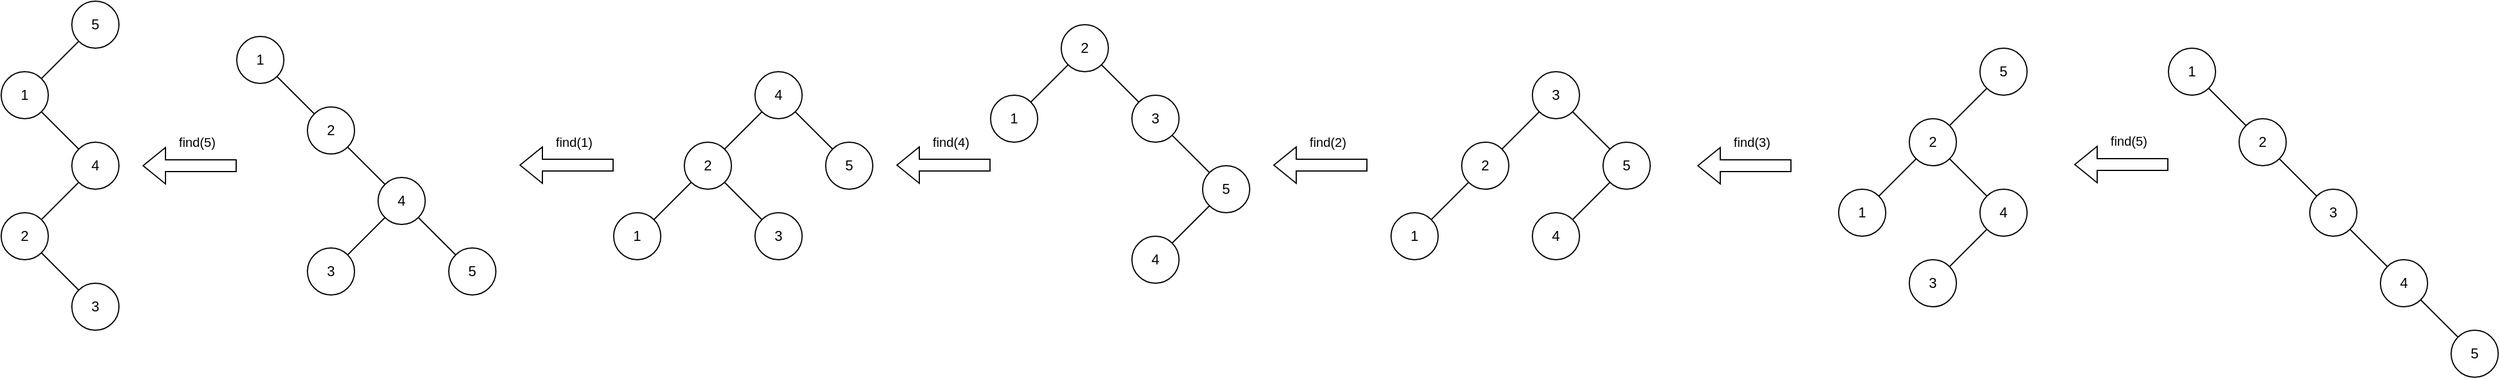 <mxfile version="24.7.16" pages="3">
  <diagram name="splay" id="AzKabiGP_uwFOZmhvSxF">
    <mxGraphModel dx="878" dy="569" grid="1" gridSize="10" guides="1" tooltips="1" connect="1" arrows="1" fold="1" page="1" pageScale="1" pageWidth="1169" pageHeight="827" math="0" shadow="0">
      <root>
        <mxCell id="0" />
        <mxCell id="1" parent="0" />
        <mxCell id="dYEnFPDlbh2OQ7491f6I-1" value="5" style="ellipse;whiteSpace=wrap;html=1;aspect=fixed;" vertex="1" parent="1">
          <mxGeometry x="100" y="40" width="40" height="40" as="geometry" />
        </mxCell>
        <mxCell id="dYEnFPDlbh2OQ7491f6I-2" value="1" style="ellipse;whiteSpace=wrap;html=1;aspect=fixed;" vertex="1" parent="1">
          <mxGeometry x="40" y="100" width="40" height="40" as="geometry" />
        </mxCell>
        <mxCell id="dYEnFPDlbh2OQ7491f6I-3" value="4" style="ellipse;whiteSpace=wrap;html=1;aspect=fixed;" vertex="1" parent="1">
          <mxGeometry x="100" y="160" width="40" height="40" as="geometry" />
        </mxCell>
        <mxCell id="dYEnFPDlbh2OQ7491f6I-4" value="2" style="ellipse;whiteSpace=wrap;html=1;aspect=fixed;" vertex="1" parent="1">
          <mxGeometry x="40" y="220" width="40" height="40" as="geometry" />
        </mxCell>
        <mxCell id="dYEnFPDlbh2OQ7491f6I-5" value="3" style="ellipse;whiteSpace=wrap;html=1;aspect=fixed;" vertex="1" parent="1">
          <mxGeometry x="100" y="280" width="40" height="40" as="geometry" />
        </mxCell>
        <mxCell id="dYEnFPDlbh2OQ7491f6I-7" value="" style="endArrow=none;html=1;rounded=0;" edge="1" parent="1" source="dYEnFPDlbh2OQ7491f6I-2" target="dYEnFPDlbh2OQ7491f6I-1">
          <mxGeometry width="50" height="50" relative="1" as="geometry">
            <mxPoint x="140" y="120" as="sourcePoint" />
            <mxPoint x="190" y="70" as="targetPoint" />
          </mxGeometry>
        </mxCell>
        <mxCell id="dYEnFPDlbh2OQ7491f6I-8" value="" style="endArrow=none;html=1;rounded=0;" edge="1" parent="1" source="dYEnFPDlbh2OQ7491f6I-4" target="dYEnFPDlbh2OQ7491f6I-5">
          <mxGeometry width="50" height="50" relative="1" as="geometry">
            <mxPoint x="160" y="300" as="sourcePoint" />
            <mxPoint x="210" y="250" as="targetPoint" />
          </mxGeometry>
        </mxCell>
        <mxCell id="dYEnFPDlbh2OQ7491f6I-9" value="" style="endArrow=none;html=1;rounded=0;" edge="1" parent="1" source="dYEnFPDlbh2OQ7491f6I-4" target="dYEnFPDlbh2OQ7491f6I-3">
          <mxGeometry width="50" height="50" relative="1" as="geometry">
            <mxPoint x="140" y="260" as="sourcePoint" />
            <mxPoint x="190" y="210" as="targetPoint" />
          </mxGeometry>
        </mxCell>
        <mxCell id="dYEnFPDlbh2OQ7491f6I-10" value="" style="endArrow=none;html=1;rounded=0;" edge="1" parent="1" source="dYEnFPDlbh2OQ7491f6I-2" target="dYEnFPDlbh2OQ7491f6I-3">
          <mxGeometry width="50" height="50" relative="1" as="geometry">
            <mxPoint x="180" y="140" as="sourcePoint" />
            <mxPoint x="230" y="90" as="targetPoint" />
          </mxGeometry>
        </mxCell>
        <mxCell id="dYEnFPDlbh2OQ7491f6I-11" value="" style="shape=flexArrow;endArrow=classic;html=1;rounded=0;" edge="1" parent="1">
          <mxGeometry width="50" height="50" relative="1" as="geometry">
            <mxPoint x="240" y="180" as="sourcePoint" />
            <mxPoint x="160" y="180" as="targetPoint" />
          </mxGeometry>
        </mxCell>
        <mxCell id="dYEnFPDlbh2OQ7491f6I-12" value="find(5)" style="edgeLabel;html=1;align=center;verticalAlign=middle;resizable=0;points=[];" vertex="1" connectable="0" parent="dYEnFPDlbh2OQ7491f6I-11">
          <mxGeometry x="-0.15" y="-1" relative="1" as="geometry">
            <mxPoint y="-19" as="offset" />
          </mxGeometry>
        </mxCell>
        <mxCell id="dYEnFPDlbh2OQ7491f6I-13" value="1" style="ellipse;whiteSpace=wrap;html=1;aspect=fixed;" vertex="1" parent="1">
          <mxGeometry x="240" y="70" width="40" height="40" as="geometry" />
        </mxCell>
        <mxCell id="dYEnFPDlbh2OQ7491f6I-14" value="2" style="ellipse;whiteSpace=wrap;html=1;aspect=fixed;" vertex="1" parent="1">
          <mxGeometry x="300" y="130" width="40" height="40" as="geometry" />
        </mxCell>
        <mxCell id="dYEnFPDlbh2OQ7491f6I-15" value="4" style="ellipse;whiteSpace=wrap;html=1;aspect=fixed;" vertex="1" parent="1">
          <mxGeometry x="360" y="190" width="40" height="40" as="geometry" />
        </mxCell>
        <mxCell id="dYEnFPDlbh2OQ7491f6I-17" value="5" style="ellipse;whiteSpace=wrap;html=1;aspect=fixed;" vertex="1" parent="1">
          <mxGeometry x="420" y="250" width="40" height="40" as="geometry" />
        </mxCell>
        <mxCell id="dYEnFPDlbh2OQ7491f6I-18" value="3" style="ellipse;whiteSpace=wrap;html=1;aspect=fixed;" vertex="1" parent="1">
          <mxGeometry x="300" y="250" width="40" height="40" as="geometry" />
        </mxCell>
        <mxCell id="dYEnFPDlbh2OQ7491f6I-19" value="" style="endArrow=none;html=1;rounded=0;" edge="1" parent="1" source="dYEnFPDlbh2OQ7491f6I-13" target="dYEnFPDlbh2OQ7491f6I-14">
          <mxGeometry width="50" height="50" relative="1" as="geometry">
            <mxPoint x="330" y="130" as="sourcePoint" />
            <mxPoint x="380" y="80" as="targetPoint" />
          </mxGeometry>
        </mxCell>
        <mxCell id="dYEnFPDlbh2OQ7491f6I-21" value="" style="endArrow=none;html=1;rounded=0;" edge="1" parent="1" source="dYEnFPDlbh2OQ7491f6I-15" target="dYEnFPDlbh2OQ7491f6I-14">
          <mxGeometry width="50" height="50" relative="1" as="geometry">
            <mxPoint x="284" y="114" as="sourcePoint" />
            <mxPoint x="380" y="140" as="targetPoint" />
          </mxGeometry>
        </mxCell>
        <mxCell id="dYEnFPDlbh2OQ7491f6I-22" value="" style="endArrow=none;html=1;rounded=0;entryX=0;entryY=0;entryDx=0;entryDy=0;" edge="1" parent="1" source="dYEnFPDlbh2OQ7491f6I-15" target="dYEnFPDlbh2OQ7491f6I-17">
          <mxGeometry width="50" height="50" relative="1" as="geometry">
            <mxPoint x="420" y="190" as="sourcePoint" />
            <mxPoint x="344" y="174" as="targetPoint" />
          </mxGeometry>
        </mxCell>
        <mxCell id="dYEnFPDlbh2OQ7491f6I-23" value="" style="endArrow=none;html=1;rounded=0;" edge="1" parent="1" source="dYEnFPDlbh2OQ7491f6I-18" target="dYEnFPDlbh2OQ7491f6I-15">
          <mxGeometry width="50" height="50" relative="1" as="geometry">
            <mxPoint x="270" y="380" as="sourcePoint" />
            <mxPoint x="320" y="330" as="targetPoint" />
          </mxGeometry>
        </mxCell>
        <mxCell id="dYEnFPDlbh2OQ7491f6I-25" value="" style="shape=flexArrow;endArrow=classic;html=1;rounded=0;" edge="1" parent="1">
          <mxGeometry width="50" height="50" relative="1" as="geometry">
            <mxPoint x="560" y="179.5" as="sourcePoint" />
            <mxPoint x="480" y="179.5" as="targetPoint" />
          </mxGeometry>
        </mxCell>
        <mxCell id="dYEnFPDlbh2OQ7491f6I-26" value="find(1)" style="edgeLabel;html=1;align=center;verticalAlign=middle;resizable=0;points=[];" vertex="1" connectable="0" parent="dYEnFPDlbh2OQ7491f6I-25">
          <mxGeometry x="-0.15" y="-1" relative="1" as="geometry">
            <mxPoint y="-19" as="offset" />
          </mxGeometry>
        </mxCell>
        <mxCell id="dYEnFPDlbh2OQ7491f6I-27" value="1" style="ellipse;whiteSpace=wrap;html=1;aspect=fixed;" vertex="1" parent="1">
          <mxGeometry x="560" y="220" width="40" height="40" as="geometry" />
        </mxCell>
        <mxCell id="dYEnFPDlbh2OQ7491f6I-28" value="2" style="ellipse;whiteSpace=wrap;html=1;aspect=fixed;" vertex="1" parent="1">
          <mxGeometry x="620" y="160" width="40" height="40" as="geometry" />
        </mxCell>
        <mxCell id="dYEnFPDlbh2OQ7491f6I-29" value="4" style="ellipse;whiteSpace=wrap;html=1;aspect=fixed;" vertex="1" parent="1">
          <mxGeometry x="680" y="100" width="40" height="40" as="geometry" />
        </mxCell>
        <mxCell id="dYEnFPDlbh2OQ7491f6I-30" value="5" style="ellipse;whiteSpace=wrap;html=1;aspect=fixed;" vertex="1" parent="1">
          <mxGeometry x="740" y="160" width="40" height="40" as="geometry" />
        </mxCell>
        <mxCell id="dYEnFPDlbh2OQ7491f6I-31" value="3" style="ellipse;whiteSpace=wrap;html=1;aspect=fixed;" vertex="1" parent="1">
          <mxGeometry x="680" y="220" width="40" height="40" as="geometry" />
        </mxCell>
        <mxCell id="dYEnFPDlbh2OQ7491f6I-32" value="" style="endArrow=none;html=1;rounded=0;" edge="1" parent="1" source="dYEnFPDlbh2OQ7491f6I-27" target="dYEnFPDlbh2OQ7491f6I-28">
          <mxGeometry width="50" height="50" relative="1" as="geometry">
            <mxPoint x="640" y="150" as="sourcePoint" />
            <mxPoint x="690" y="100" as="targetPoint" />
          </mxGeometry>
        </mxCell>
        <mxCell id="dYEnFPDlbh2OQ7491f6I-33" value="" style="endArrow=none;html=1;rounded=0;" edge="1" parent="1" source="dYEnFPDlbh2OQ7491f6I-29" target="dYEnFPDlbh2OQ7491f6I-28">
          <mxGeometry width="50" height="50" relative="1" as="geometry">
            <mxPoint x="594" y="134" as="sourcePoint" />
            <mxPoint x="690" y="160" as="targetPoint" />
          </mxGeometry>
        </mxCell>
        <mxCell id="dYEnFPDlbh2OQ7491f6I-34" value="" style="endArrow=none;html=1;rounded=0;entryX=0;entryY=0;entryDx=0;entryDy=0;" edge="1" parent="1" source="dYEnFPDlbh2OQ7491f6I-29" target="dYEnFPDlbh2OQ7491f6I-30">
          <mxGeometry width="50" height="50" relative="1" as="geometry">
            <mxPoint x="730" y="210" as="sourcePoint" />
            <mxPoint x="654" y="194" as="targetPoint" />
          </mxGeometry>
        </mxCell>
        <mxCell id="dYEnFPDlbh2OQ7491f6I-35" value="" style="endArrow=none;html=1;rounded=0;" edge="1" parent="1" source="dYEnFPDlbh2OQ7491f6I-31" target="dYEnFPDlbh2OQ7491f6I-28">
          <mxGeometry width="50" height="50" relative="1" as="geometry">
            <mxPoint x="580" y="400" as="sourcePoint" />
            <mxPoint x="630" y="350" as="targetPoint" />
          </mxGeometry>
        </mxCell>
        <mxCell id="dYEnFPDlbh2OQ7491f6I-36" value="" style="shape=flexArrow;endArrow=classic;html=1;rounded=0;" edge="1" parent="1">
          <mxGeometry width="50" height="50" relative="1" as="geometry">
            <mxPoint x="880" y="179.5" as="sourcePoint" />
            <mxPoint x="800" y="179.5" as="targetPoint" />
          </mxGeometry>
        </mxCell>
        <mxCell id="dYEnFPDlbh2OQ7491f6I-37" value="find(4)" style="edgeLabel;html=1;align=center;verticalAlign=middle;resizable=0;points=[];" vertex="1" connectable="0" parent="dYEnFPDlbh2OQ7491f6I-36">
          <mxGeometry x="-0.15" y="-1" relative="1" as="geometry">
            <mxPoint y="-19" as="offset" />
          </mxGeometry>
        </mxCell>
        <mxCell id="dYEnFPDlbh2OQ7491f6I-38" value="1" style="ellipse;whiteSpace=wrap;html=1;aspect=fixed;" vertex="1" parent="1">
          <mxGeometry x="880" y="120" width="40" height="40" as="geometry" />
        </mxCell>
        <mxCell id="dYEnFPDlbh2OQ7491f6I-39" value="2" style="ellipse;whiteSpace=wrap;html=1;aspect=fixed;" vertex="1" parent="1">
          <mxGeometry x="940" y="60" width="40" height="40" as="geometry" />
        </mxCell>
        <mxCell id="dYEnFPDlbh2OQ7491f6I-40" value="4" style="ellipse;whiteSpace=wrap;html=1;aspect=fixed;" vertex="1" parent="1">
          <mxGeometry x="1000" y="240" width="40" height="40" as="geometry" />
        </mxCell>
        <mxCell id="dYEnFPDlbh2OQ7491f6I-41" value="5" style="ellipse;whiteSpace=wrap;html=1;aspect=fixed;" vertex="1" parent="1">
          <mxGeometry x="1060" y="180" width="40" height="40" as="geometry" />
        </mxCell>
        <mxCell id="dYEnFPDlbh2OQ7491f6I-42" value="3" style="ellipse;whiteSpace=wrap;html=1;aspect=fixed;" vertex="1" parent="1">
          <mxGeometry x="1000" y="120" width="40" height="40" as="geometry" />
        </mxCell>
        <mxCell id="dYEnFPDlbh2OQ7491f6I-43" value="" style="endArrow=none;html=1;rounded=0;" edge="1" parent="1" source="dYEnFPDlbh2OQ7491f6I-38" target="dYEnFPDlbh2OQ7491f6I-39">
          <mxGeometry width="50" height="50" relative="1" as="geometry">
            <mxPoint x="960" y="50" as="sourcePoint" />
            <mxPoint x="1010" as="targetPoint" />
          </mxGeometry>
        </mxCell>
        <mxCell id="dYEnFPDlbh2OQ7491f6I-44" value="" style="endArrow=none;html=1;rounded=0;" edge="1" parent="1" source="dYEnFPDlbh2OQ7491f6I-41" target="dYEnFPDlbh2OQ7491f6I-42">
          <mxGeometry width="50" height="50" relative="1" as="geometry">
            <mxPoint x="914" y="114" as="sourcePoint" />
            <mxPoint x="1010" y="140" as="targetPoint" />
          </mxGeometry>
        </mxCell>
        <mxCell id="dYEnFPDlbh2OQ7491f6I-45" value="" style="endArrow=none;html=1;rounded=0;" edge="1" parent="1" source="dYEnFPDlbh2OQ7491f6I-40" target="dYEnFPDlbh2OQ7491f6I-41">
          <mxGeometry width="50" height="50" relative="1" as="geometry">
            <mxPoint x="1050" y="190" as="sourcePoint" />
            <mxPoint x="974" y="174" as="targetPoint" />
          </mxGeometry>
        </mxCell>
        <mxCell id="dYEnFPDlbh2OQ7491f6I-46" value="" style="endArrow=none;html=1;rounded=0;" edge="1" parent="1" source="dYEnFPDlbh2OQ7491f6I-42" target="dYEnFPDlbh2OQ7491f6I-39">
          <mxGeometry width="50" height="50" relative="1" as="geometry">
            <mxPoint x="900" y="300" as="sourcePoint" />
            <mxPoint x="950" y="250" as="targetPoint" />
          </mxGeometry>
        </mxCell>
        <mxCell id="dYEnFPDlbh2OQ7491f6I-47" value="" style="shape=flexArrow;endArrow=classic;html=1;rounded=0;" edge="1" parent="1">
          <mxGeometry width="50" height="50" relative="1" as="geometry">
            <mxPoint x="1200" y="179.5" as="sourcePoint" />
            <mxPoint x="1120" y="179.5" as="targetPoint" />
          </mxGeometry>
        </mxCell>
        <mxCell id="dYEnFPDlbh2OQ7491f6I-48" value="find(2)" style="edgeLabel;html=1;align=center;verticalAlign=middle;resizable=0;points=[];" vertex="1" connectable="0" parent="dYEnFPDlbh2OQ7491f6I-47">
          <mxGeometry x="-0.15" y="-1" relative="1" as="geometry">
            <mxPoint y="-19" as="offset" />
          </mxGeometry>
        </mxCell>
        <mxCell id="dYEnFPDlbh2OQ7491f6I-49" value="1" style="ellipse;whiteSpace=wrap;html=1;aspect=fixed;" vertex="1" parent="1">
          <mxGeometry x="1220" y="220" width="40" height="40" as="geometry" />
        </mxCell>
        <mxCell id="dYEnFPDlbh2OQ7491f6I-50" value="2" style="ellipse;whiteSpace=wrap;html=1;aspect=fixed;" vertex="1" parent="1">
          <mxGeometry x="1280" y="160" width="40" height="40" as="geometry" />
        </mxCell>
        <mxCell id="dYEnFPDlbh2OQ7491f6I-51" value="4" style="ellipse;whiteSpace=wrap;html=1;aspect=fixed;" vertex="1" parent="1">
          <mxGeometry x="1340" y="220" width="40" height="40" as="geometry" />
        </mxCell>
        <mxCell id="dYEnFPDlbh2OQ7491f6I-52" value="5" style="ellipse;whiteSpace=wrap;html=1;aspect=fixed;" vertex="1" parent="1">
          <mxGeometry x="1400" y="160" width="40" height="40" as="geometry" />
        </mxCell>
        <mxCell id="dYEnFPDlbh2OQ7491f6I-53" value="3" style="ellipse;whiteSpace=wrap;html=1;aspect=fixed;" vertex="1" parent="1">
          <mxGeometry x="1340" y="100" width="40" height="40" as="geometry" />
        </mxCell>
        <mxCell id="dYEnFPDlbh2OQ7491f6I-54" value="" style="endArrow=none;html=1;rounded=0;" edge="1" parent="1" source="dYEnFPDlbh2OQ7491f6I-49" target="dYEnFPDlbh2OQ7491f6I-50">
          <mxGeometry width="50" height="50" relative="1" as="geometry">
            <mxPoint x="1300" y="150" as="sourcePoint" />
            <mxPoint x="1350" y="100" as="targetPoint" />
          </mxGeometry>
        </mxCell>
        <mxCell id="dYEnFPDlbh2OQ7491f6I-55" value="" style="endArrow=none;html=1;rounded=0;" edge="1" parent="1" source="dYEnFPDlbh2OQ7491f6I-52" target="dYEnFPDlbh2OQ7491f6I-53">
          <mxGeometry width="50" height="50" relative="1" as="geometry">
            <mxPoint x="1254" y="94" as="sourcePoint" />
            <mxPoint x="1350" y="120" as="targetPoint" />
          </mxGeometry>
        </mxCell>
        <mxCell id="dYEnFPDlbh2OQ7491f6I-56" value="" style="endArrow=none;html=1;rounded=0;" edge="1" parent="1" source="dYEnFPDlbh2OQ7491f6I-51" target="dYEnFPDlbh2OQ7491f6I-52">
          <mxGeometry width="50" height="50" relative="1" as="geometry">
            <mxPoint x="1390" y="170" as="sourcePoint" />
            <mxPoint x="1314" y="154" as="targetPoint" />
          </mxGeometry>
        </mxCell>
        <mxCell id="dYEnFPDlbh2OQ7491f6I-57" value="" style="endArrow=none;html=1;rounded=0;" edge="1" parent="1" source="dYEnFPDlbh2OQ7491f6I-53" target="dYEnFPDlbh2OQ7491f6I-50">
          <mxGeometry width="50" height="50" relative="1" as="geometry">
            <mxPoint x="1240" y="280" as="sourcePoint" />
            <mxPoint x="1290" y="230" as="targetPoint" />
          </mxGeometry>
        </mxCell>
        <mxCell id="dYEnFPDlbh2OQ7491f6I-58" value="" style="shape=flexArrow;endArrow=classic;html=1;rounded=0;" edge="1" parent="1">
          <mxGeometry width="50" height="50" relative="1" as="geometry">
            <mxPoint x="1560" y="180" as="sourcePoint" />
            <mxPoint x="1480" y="180" as="targetPoint" />
          </mxGeometry>
        </mxCell>
        <mxCell id="dYEnFPDlbh2OQ7491f6I-59" value="find(3)" style="edgeLabel;html=1;align=center;verticalAlign=middle;resizable=0;points=[];" vertex="1" connectable="0" parent="dYEnFPDlbh2OQ7491f6I-58">
          <mxGeometry x="-0.15" y="-1" relative="1" as="geometry">
            <mxPoint y="-19" as="offset" />
          </mxGeometry>
        </mxCell>
        <mxCell id="dYEnFPDlbh2OQ7491f6I-60" value="1" style="ellipse;whiteSpace=wrap;html=1;aspect=fixed;" vertex="1" parent="1">
          <mxGeometry x="1600" y="200" width="40" height="40" as="geometry" />
        </mxCell>
        <mxCell id="dYEnFPDlbh2OQ7491f6I-61" value="2" style="ellipse;whiteSpace=wrap;html=1;aspect=fixed;" vertex="1" parent="1">
          <mxGeometry x="1660" y="140" width="40" height="40" as="geometry" />
        </mxCell>
        <mxCell id="dYEnFPDlbh2OQ7491f6I-62" value="4" style="ellipse;whiteSpace=wrap;html=1;aspect=fixed;" vertex="1" parent="1">
          <mxGeometry x="1720" y="200" width="40" height="40" as="geometry" />
        </mxCell>
        <mxCell id="dYEnFPDlbh2OQ7491f6I-63" value="5" style="ellipse;whiteSpace=wrap;html=1;aspect=fixed;" vertex="1" parent="1">
          <mxGeometry x="1720" y="80" width="40" height="40" as="geometry" />
        </mxCell>
        <mxCell id="dYEnFPDlbh2OQ7491f6I-64" value="3" style="ellipse;whiteSpace=wrap;html=1;aspect=fixed;" vertex="1" parent="1">
          <mxGeometry x="1660" y="260" width="40" height="40" as="geometry" />
        </mxCell>
        <mxCell id="dYEnFPDlbh2OQ7491f6I-65" value="" style="endArrow=none;html=1;rounded=0;" edge="1" parent="1" source="dYEnFPDlbh2OQ7491f6I-60" target="dYEnFPDlbh2OQ7491f6I-61">
          <mxGeometry width="50" height="50" relative="1" as="geometry">
            <mxPoint x="1650" y="120" as="sourcePoint" />
            <mxPoint x="1700" y="70" as="targetPoint" />
          </mxGeometry>
        </mxCell>
        <mxCell id="dYEnFPDlbh2OQ7491f6I-66" value="" style="endArrow=none;html=1;rounded=0;" edge="1" parent="1" source="dYEnFPDlbh2OQ7491f6I-62" target="dYEnFPDlbh2OQ7491f6I-64">
          <mxGeometry width="50" height="50" relative="1" as="geometry">
            <mxPoint x="1604" y="64" as="sourcePoint" />
            <mxPoint x="1700" y="90" as="targetPoint" />
          </mxGeometry>
        </mxCell>
        <mxCell id="dYEnFPDlbh2OQ7491f6I-67" value="" style="endArrow=none;html=1;rounded=0;" edge="1" parent="1" source="dYEnFPDlbh2OQ7491f6I-62" target="dYEnFPDlbh2OQ7491f6I-61">
          <mxGeometry width="50" height="50" relative="1" as="geometry">
            <mxPoint x="1740" y="140" as="sourcePoint" />
            <mxPoint x="1664" y="124" as="targetPoint" />
          </mxGeometry>
        </mxCell>
        <mxCell id="dYEnFPDlbh2OQ7491f6I-68" value="" style="endArrow=none;html=1;rounded=0;" edge="1" parent="1" source="dYEnFPDlbh2OQ7491f6I-63" target="dYEnFPDlbh2OQ7491f6I-61">
          <mxGeometry width="50" height="50" relative="1" as="geometry">
            <mxPoint x="1590" y="250" as="sourcePoint" />
            <mxPoint x="1640" y="200" as="targetPoint" />
          </mxGeometry>
        </mxCell>
        <mxCell id="dYEnFPDlbh2OQ7491f6I-70" value="" style="shape=flexArrow;endArrow=classic;html=1;rounded=0;" edge="1" parent="1">
          <mxGeometry width="50" height="50" relative="1" as="geometry">
            <mxPoint x="1880" y="179" as="sourcePoint" />
            <mxPoint x="1800" y="179" as="targetPoint" />
          </mxGeometry>
        </mxCell>
        <mxCell id="dYEnFPDlbh2OQ7491f6I-71" value="find(5)" style="edgeLabel;html=1;align=center;verticalAlign=middle;resizable=0;points=[];" vertex="1" connectable="0" parent="dYEnFPDlbh2OQ7491f6I-70">
          <mxGeometry x="-0.15" y="-1" relative="1" as="geometry">
            <mxPoint y="-19" as="offset" />
          </mxGeometry>
        </mxCell>
        <mxCell id="dYEnFPDlbh2OQ7491f6I-72" value="1" style="ellipse;whiteSpace=wrap;html=1;aspect=fixed;" vertex="1" parent="1">
          <mxGeometry x="1880" y="80" width="40" height="40" as="geometry" />
        </mxCell>
        <mxCell id="dYEnFPDlbh2OQ7491f6I-73" value="2" style="ellipse;whiteSpace=wrap;html=1;aspect=fixed;" vertex="1" parent="1">
          <mxGeometry x="1940" y="140" width="40" height="40" as="geometry" />
        </mxCell>
        <mxCell id="dYEnFPDlbh2OQ7491f6I-74" value="4" style="ellipse;whiteSpace=wrap;html=1;aspect=fixed;" vertex="1" parent="1">
          <mxGeometry x="2060" y="260" width="40" height="40" as="geometry" />
        </mxCell>
        <mxCell id="dYEnFPDlbh2OQ7491f6I-75" value="5" style="ellipse;whiteSpace=wrap;html=1;aspect=fixed;" vertex="1" parent="1">
          <mxGeometry x="2120" y="320" width="40" height="40" as="geometry" />
        </mxCell>
        <mxCell id="dYEnFPDlbh2OQ7491f6I-76" value="3" style="ellipse;whiteSpace=wrap;html=1;aspect=fixed;" vertex="1" parent="1">
          <mxGeometry x="2000" y="200" width="40" height="40" as="geometry" />
        </mxCell>
        <mxCell id="dYEnFPDlbh2OQ7491f6I-77" value="" style="endArrow=none;html=1;rounded=0;" edge="1" source="dYEnFPDlbh2OQ7491f6I-72" target="dYEnFPDlbh2OQ7491f6I-73" parent="1">
          <mxGeometry width="50" height="50" relative="1" as="geometry">
            <mxPoint x="1950" y="120" as="sourcePoint" />
            <mxPoint x="2000" y="70" as="targetPoint" />
          </mxGeometry>
        </mxCell>
        <mxCell id="dYEnFPDlbh2OQ7491f6I-78" value="" style="endArrow=none;html=1;rounded=0;" edge="1" source="dYEnFPDlbh2OQ7491f6I-74" target="dYEnFPDlbh2OQ7491f6I-76" parent="1">
          <mxGeometry width="50" height="50" relative="1" as="geometry">
            <mxPoint x="1904" y="64" as="sourcePoint" />
            <mxPoint x="2000" y="90" as="targetPoint" />
          </mxGeometry>
        </mxCell>
        <mxCell id="dYEnFPDlbh2OQ7491f6I-79" value="" style="endArrow=none;html=1;rounded=0;" edge="1" source="dYEnFPDlbh2OQ7491f6I-74" target="dYEnFPDlbh2OQ7491f6I-75" parent="1">
          <mxGeometry width="50" height="50" relative="1" as="geometry">
            <mxPoint x="2040" y="140" as="sourcePoint" />
            <mxPoint x="1964" y="124" as="targetPoint" />
          </mxGeometry>
        </mxCell>
        <mxCell id="dYEnFPDlbh2OQ7491f6I-80" value="" style="endArrow=none;html=1;rounded=0;" edge="1" source="dYEnFPDlbh2OQ7491f6I-76" target="dYEnFPDlbh2OQ7491f6I-73" parent="1">
          <mxGeometry width="50" height="50" relative="1" as="geometry">
            <mxPoint x="1890" y="250" as="sourcePoint" />
            <mxPoint x="1940" y="200" as="targetPoint" />
          </mxGeometry>
        </mxCell>
      </root>
    </mxGraphModel>
  </diagram>
  <diagram id="JDhInFXVTAaxMrQunHry" name="avl vs rn">
    <mxGraphModel dx="878" dy="569" grid="1" gridSize="10" guides="1" tooltips="1" connect="1" arrows="1" fold="1" page="1" pageScale="1" pageWidth="1169" pageHeight="827" math="0" shadow="0">
      <root>
        <mxCell id="0" />
        <mxCell id="1" parent="0" />
        <mxCell id="xz9m5WZyMHN7CoYWaqFS-1" value="" style="ellipse;whiteSpace=wrap;html=1;aspect=fixed;fillColor=#f5f5f5;fontColor=#333333;strokeColor=#666666;" vertex="1" parent="1">
          <mxGeometry x="320" y="80" width="40" height="40" as="geometry" />
        </mxCell>
        <mxCell id="xz9m5WZyMHN7CoYWaqFS-2" value="" style="ellipse;whiteSpace=wrap;html=1;aspect=fixed;fillColor=#f8cecc;strokeColor=#b85450;" vertex="1" parent="1">
          <mxGeometry x="260" y="140" width="40" height="40" as="geometry" />
        </mxCell>
        <mxCell id="xz9m5WZyMHN7CoYWaqFS-3" value="" style="ellipse;whiteSpace=wrap;html=1;aspect=fixed;fillColor=#f5f5f5;fontColor=#333333;strokeColor=#666666;" vertex="1" parent="1">
          <mxGeometry x="320" y="200" width="40" height="40" as="geometry" />
        </mxCell>
        <mxCell id="xz9m5WZyMHN7CoYWaqFS-4" value="" style="ellipse;whiteSpace=wrap;html=1;aspect=fixed;fillColor=#f8cecc;strokeColor=#b85450;" vertex="1" parent="1">
          <mxGeometry x="140" y="260" width="40" height="40" as="geometry" />
        </mxCell>
        <mxCell id="xz9m5WZyMHN7CoYWaqFS-6" value="" style="ellipse;whiteSpace=wrap;html=1;aspect=fixed;fillColor=#f5f5f5;fontColor=#333333;strokeColor=#666666;" vertex="1" parent="1">
          <mxGeometry x="200" y="200" width="40" height="40" as="geometry" />
        </mxCell>
        <mxCell id="xz9m5WZyMHN7CoYWaqFS-7" value="null" style="ellipse;whiteSpace=wrap;html=1;aspect=fixed;fillColor=#f5f5f5;fontColor=#333333;strokeColor=#666666;" vertex="1" parent="1">
          <mxGeometry x="170" y="320" width="20" height="20" as="geometry" />
        </mxCell>
        <mxCell id="xz9m5WZyMHN7CoYWaqFS-8" value="null" style="ellipse;whiteSpace=wrap;html=1;aspect=fixed;fillColor=#f5f5f5;fontColor=#333333;strokeColor=#666666;" vertex="1" parent="1">
          <mxGeometry x="230" y="260" width="20" height="20" as="geometry" />
        </mxCell>
        <mxCell id="xz9m5WZyMHN7CoYWaqFS-10" value="null" style="ellipse;whiteSpace=wrap;html=1;aspect=fixed;fillColor=#f5f5f5;fontColor=#333333;strokeColor=#666666;" vertex="1" parent="1">
          <mxGeometry x="130" y="320" width="20" height="20" as="geometry" />
        </mxCell>
        <mxCell id="xz9m5WZyMHN7CoYWaqFS-11" value="null" style="ellipse;whiteSpace=wrap;html=1;aspect=fixed;fillColor=#f5f5f5;fontColor=#333333;strokeColor=#666666;" vertex="1" parent="1">
          <mxGeometry x="310" y="260" width="20" height="20" as="geometry" />
        </mxCell>
        <mxCell id="xz9m5WZyMHN7CoYWaqFS-12" value="" style="endArrow=none;html=1;rounded=0;" edge="1" parent="1" source="xz9m5WZyMHN7CoYWaqFS-7" target="xz9m5WZyMHN7CoYWaqFS-4">
          <mxGeometry width="50" height="50" relative="1" as="geometry">
            <mxPoint x="60" y="236" as="sourcePoint" />
            <mxPoint x="110" y="186" as="targetPoint" />
          </mxGeometry>
        </mxCell>
        <mxCell id="xz9m5WZyMHN7CoYWaqFS-13" value="" style="endArrow=none;html=1;rounded=0;" edge="1" parent="1" source="xz9m5WZyMHN7CoYWaqFS-8" target="xz9m5WZyMHN7CoYWaqFS-6">
          <mxGeometry width="50" height="50" relative="1" as="geometry">
            <mxPoint x="211" y="271" as="sourcePoint" />
            <mxPoint x="222" y="248" as="targetPoint" />
          </mxGeometry>
        </mxCell>
        <mxCell id="xz9m5WZyMHN7CoYWaqFS-14" value="" style="endArrow=none;html=1;rounded=0;" edge="1" parent="1" source="xz9m5WZyMHN7CoYWaqFS-6" target="xz9m5WZyMHN7CoYWaqFS-2">
          <mxGeometry width="50" height="50" relative="1" as="geometry">
            <mxPoint x="249" y="271" as="sourcePoint" />
            <mxPoint x="238" y="248" as="targetPoint" />
          </mxGeometry>
        </mxCell>
        <mxCell id="xz9m5WZyMHN7CoYWaqFS-16" value="" style="endArrow=none;html=1;rounded=0;" edge="1" parent="1" source="xz9m5WZyMHN7CoYWaqFS-2" target="xz9m5WZyMHN7CoYWaqFS-1">
          <mxGeometry width="50" height="50" relative="1" as="geometry">
            <mxPoint x="317" y="212" as="sourcePoint" />
            <mxPoint x="301" y="187" as="targetPoint" />
          </mxGeometry>
        </mxCell>
        <mxCell id="xz9m5WZyMHN7CoYWaqFS-17" value="" style="endArrow=none;html=1;rounded=0;" edge="1" parent="1" source="xz9m5WZyMHN7CoYWaqFS-25" target="xz9m5WZyMHN7CoYWaqFS-1">
          <mxGeometry width="50" height="50" relative="1" as="geometry">
            <mxPoint x="460" y="140" as="sourcePoint" />
            <mxPoint x="336" y="124" as="targetPoint" />
          </mxGeometry>
        </mxCell>
        <mxCell id="xz9m5WZyMHN7CoYWaqFS-18" value="" style="endArrow=none;html=1;rounded=0;" edge="1" parent="1" source="xz9m5WZyMHN7CoYWaqFS-3" target="xz9m5WZyMHN7CoYWaqFS-2">
          <mxGeometry width="50" height="50" relative="1" as="geometry">
            <mxPoint x="400" y="274" as="sourcePoint" />
            <mxPoint x="304" y="248" as="targetPoint" />
          </mxGeometry>
        </mxCell>
        <mxCell id="xz9m5WZyMHN7CoYWaqFS-19" value="" style="endArrow=none;html=1;rounded=0;" edge="1" parent="1" source="xz9m5WZyMHN7CoYWaqFS-10" target="xz9m5WZyMHN7CoYWaqFS-4">
          <mxGeometry width="50" height="50" relative="1" as="geometry">
            <mxPoint x="144" y="194" as="sourcePoint" />
            <mxPoint x="210" y="250" as="targetPoint" />
          </mxGeometry>
        </mxCell>
        <mxCell id="xz9m5WZyMHN7CoYWaqFS-20" value="" style="endArrow=none;html=1;rounded=0;" edge="1" parent="1" source="xz9m5WZyMHN7CoYWaqFS-11" target="xz9m5WZyMHN7CoYWaqFS-3">
          <mxGeometry width="50" height="50" relative="1" as="geometry">
            <mxPoint x="391" y="395" as="sourcePoint" />
            <mxPoint x="402" y="372" as="targetPoint" />
          </mxGeometry>
        </mxCell>
        <mxCell id="xz9m5WZyMHN7CoYWaqFS-22" value="null" style="ellipse;whiteSpace=wrap;html=1;aspect=fixed;fillColor=#f5f5f5;fontColor=#333333;strokeColor=#666666;" vertex="1" parent="1">
          <mxGeometry x="350" y="260" width="20" height="20" as="geometry" />
        </mxCell>
        <mxCell id="xz9m5WZyMHN7CoYWaqFS-23" value="" style="endArrow=none;html=1;rounded=0;" edge="1" parent="1" source="xz9m5WZyMHN7CoYWaqFS-22" target="xz9m5WZyMHN7CoYWaqFS-3">
          <mxGeometry width="50" height="50" relative="1" as="geometry">
            <mxPoint x="391" y="395" as="sourcePoint" />
            <mxPoint x="402" y="372" as="targetPoint" />
          </mxGeometry>
        </mxCell>
        <mxCell id="xz9m5WZyMHN7CoYWaqFS-24" value="Raiz Negra" style="text;html=1;align=center;verticalAlign=middle;whiteSpace=wrap;rounded=0;" vertex="1" parent="1">
          <mxGeometry x="380" y="80" width="80" height="40" as="geometry" />
        </mxCell>
        <mxCell id="xz9m5WZyMHN7CoYWaqFS-25" value="" style="ellipse;whiteSpace=wrap;html=1;aspect=fixed;fillColor=#f5f5f5;fontColor=#333333;strokeColor=#666666;" vertex="1" parent="1">
          <mxGeometry x="380" y="140" width="40" height="40" as="geometry" />
        </mxCell>
        <mxCell id="xz9m5WZyMHN7CoYWaqFS-26" value="" style="endArrow=none;html=1;rounded=0;" edge="1" parent="1" source="xz9m5WZyMHN7CoYWaqFS-4" target="xz9m5WZyMHN7CoYWaqFS-6">
          <mxGeometry width="50" height="50" relative="1" as="geometry">
            <mxPoint x="250" y="430" as="sourcePoint" />
            <mxPoint x="300" y="380" as="targetPoint" />
          </mxGeometry>
        </mxCell>
        <mxCell id="xz9m5WZyMHN7CoYWaqFS-27" value="null" style="ellipse;whiteSpace=wrap;html=1;aspect=fixed;fillColor=#f5f5f5;fontColor=#333333;strokeColor=#666666;" vertex="1" parent="1">
          <mxGeometry x="370" y="200" width="20" height="20" as="geometry" />
        </mxCell>
        <mxCell id="xz9m5WZyMHN7CoYWaqFS-28" value="null" style="ellipse;whiteSpace=wrap;html=1;aspect=fixed;fillColor=#f5f5f5;fontColor=#333333;strokeColor=#666666;" vertex="1" parent="1">
          <mxGeometry x="410" y="200" width="20" height="20" as="geometry" />
        </mxCell>
        <mxCell id="xz9m5WZyMHN7CoYWaqFS-29" value="" style="endArrow=none;html=1;rounded=0;" edge="1" parent="1" source="xz9m5WZyMHN7CoYWaqFS-27" target="xz9m5WZyMHN7CoYWaqFS-25">
          <mxGeometry width="50" height="50" relative="1" as="geometry">
            <mxPoint x="460" y="310" as="sourcePoint" />
            <mxPoint x="510" y="260" as="targetPoint" />
          </mxGeometry>
        </mxCell>
        <mxCell id="xz9m5WZyMHN7CoYWaqFS-30" value="" style="endArrow=none;html=1;rounded=0;" edge="1" parent="1" source="xz9m5WZyMHN7CoYWaqFS-28" target="xz9m5WZyMHN7CoYWaqFS-25">
          <mxGeometry width="50" height="50" relative="1" as="geometry">
            <mxPoint x="520" y="300" as="sourcePoint" />
            <mxPoint x="570" y="250" as="targetPoint" />
          </mxGeometry>
        </mxCell>
        <mxCell id="xz9m5WZyMHN7CoYWaqFS-31" value="Sin nodos rojos consecutivos" style="text;html=1;align=center;verticalAlign=middle;whiteSpace=wrap;rounded=0;" vertex="1" parent="1">
          <mxGeometry x="200" y="80" width="80" height="40" as="geometry" />
        </mxCell>
        <mxCell id="xz9m5WZyMHN7CoYWaqFS-32" value="Misma cantidad de nodos negros (no nulos) en cada camino" style="text;html=1;align=center;verticalAlign=middle;whiteSpace=wrap;rounded=0;" vertex="1" parent="1">
          <mxGeometry x="240" y="320" width="160" height="40" as="geometry" />
        </mxCell>
        <mxCell id="xz9m5WZyMHN7CoYWaqFS-33" value="Todo nodo es rojo o negro" style="text;html=1;align=center;verticalAlign=middle;whiteSpace=wrap;rounded=0;" vertex="1" parent="1">
          <mxGeometry x="400" y="240" width="80" height="40" as="geometry" />
        </mxCell>
        <mxCell id="xz9m5WZyMHN7CoYWaqFS-34" value="" style="ellipse;whiteSpace=wrap;html=1;aspect=fixed;" vertex="1" parent="1">
          <mxGeometry x="720" y="80" width="40" height="40" as="geometry" />
        </mxCell>
        <mxCell id="xz9m5WZyMHN7CoYWaqFS-35" value="" style="ellipse;whiteSpace=wrap;html=1;aspect=fixed;" vertex="1" parent="1">
          <mxGeometry x="660" y="140" width="40" height="40" as="geometry" />
        </mxCell>
        <mxCell id="xz9m5WZyMHN7CoYWaqFS-36" value="" style="ellipse;whiteSpace=wrap;html=1;aspect=fixed;" vertex="1" parent="1">
          <mxGeometry x="720" y="200" width="40" height="40" as="geometry" />
        </mxCell>
        <mxCell id="xz9m5WZyMHN7CoYWaqFS-37" value="" style="ellipse;whiteSpace=wrap;html=1;aspect=fixed;" vertex="1" parent="1">
          <mxGeometry x="540" y="260" width="40" height="40" as="geometry" />
        </mxCell>
        <mxCell id="xz9m5WZyMHN7CoYWaqFS-38" value="" style="ellipse;whiteSpace=wrap;html=1;aspect=fixed;" vertex="1" parent="1">
          <mxGeometry x="600" y="200" width="40" height="40" as="geometry" />
        </mxCell>
        <mxCell id="xz9m5WZyMHN7CoYWaqFS-45" value="" style="endArrow=none;html=1;rounded=0;" edge="1" parent="1" source="xz9m5WZyMHN7CoYWaqFS-38" target="xz9m5WZyMHN7CoYWaqFS-35">
          <mxGeometry width="50" height="50" relative="1" as="geometry">
            <mxPoint x="649" y="271" as="sourcePoint" />
            <mxPoint x="638" y="248" as="targetPoint" />
          </mxGeometry>
        </mxCell>
        <mxCell id="xz9m5WZyMHN7CoYWaqFS-46" value="" style="endArrow=none;html=1;rounded=0;" edge="1" parent="1" source="xz9m5WZyMHN7CoYWaqFS-35" target="xz9m5WZyMHN7CoYWaqFS-34">
          <mxGeometry width="50" height="50" relative="1" as="geometry">
            <mxPoint x="717" y="212" as="sourcePoint" />
            <mxPoint x="701" y="187" as="targetPoint" />
          </mxGeometry>
        </mxCell>
        <mxCell id="xz9m5WZyMHN7CoYWaqFS-47" value="" style="endArrow=none;html=1;rounded=0;" edge="1" parent="1" source="xz9m5WZyMHN7CoYWaqFS-54" target="xz9m5WZyMHN7CoYWaqFS-34">
          <mxGeometry width="50" height="50" relative="1" as="geometry">
            <mxPoint x="860" y="140" as="sourcePoint" />
            <mxPoint x="736" y="124" as="targetPoint" />
          </mxGeometry>
        </mxCell>
        <mxCell id="xz9m5WZyMHN7CoYWaqFS-48" value="" style="endArrow=none;html=1;rounded=0;" edge="1" parent="1" source="xz9m5WZyMHN7CoYWaqFS-36" target="xz9m5WZyMHN7CoYWaqFS-35">
          <mxGeometry width="50" height="50" relative="1" as="geometry">
            <mxPoint x="800" y="274" as="sourcePoint" />
            <mxPoint x="704" y="248" as="targetPoint" />
          </mxGeometry>
        </mxCell>
        <mxCell id="xz9m5WZyMHN7CoYWaqFS-54" value="" style="ellipse;whiteSpace=wrap;html=1;aspect=fixed;" vertex="1" parent="1">
          <mxGeometry x="780" y="140" width="40" height="40" as="geometry" />
        </mxCell>
        <mxCell id="xz9m5WZyMHN7CoYWaqFS-55" value="" style="endArrow=none;html=1;rounded=0;" edge="1" parent="1" source="xz9m5WZyMHN7CoYWaqFS-37" target="xz9m5WZyMHN7CoYWaqFS-38">
          <mxGeometry width="50" height="50" relative="1" as="geometry">
            <mxPoint x="650" y="430" as="sourcePoint" />
            <mxPoint x="700" y="380" as="targetPoint" />
          </mxGeometry>
        </mxCell>
        <mxCell id="xz9m5WZyMHN7CoYWaqFS-63" value="h = 1" style="text;html=1;align=center;verticalAlign=middle;whiteSpace=wrap;rounded=0;" vertex="1" parent="1">
          <mxGeometry x="820" y="145" width="40" height="30" as="geometry" />
        </mxCell>
        <mxCell id="xz9m5WZyMHN7CoYWaqFS-64" value="h = 1" style="text;html=1;align=center;verticalAlign=middle;whiteSpace=wrap;rounded=0;" vertex="1" parent="1">
          <mxGeometry x="580" y="265" width="40" height="30" as="geometry" />
        </mxCell>
        <mxCell id="xz9m5WZyMHN7CoYWaqFS-65" value="h = 1" style="text;html=1;align=center;verticalAlign=middle;whiteSpace=wrap;rounded=0;" vertex="1" parent="1">
          <mxGeometry x="760" y="205" width="40" height="30" as="geometry" />
        </mxCell>
        <mxCell id="xz9m5WZyMHN7CoYWaqFS-66" value="h = 2" style="text;html=1;align=center;verticalAlign=middle;whiteSpace=wrap;rounded=0;" vertex="1" parent="1">
          <mxGeometry x="560" y="205" width="40" height="30" as="geometry" />
        </mxCell>
        <mxCell id="xz9m5WZyMHN7CoYWaqFS-67" value="h = 3" style="text;html=1;align=center;verticalAlign=middle;whiteSpace=wrap;rounded=0;" vertex="1" parent="1">
          <mxGeometry x="620" y="140" width="40" height="30" as="geometry" />
        </mxCell>
        <mxCell id="xz9m5WZyMHN7CoYWaqFS-68" value="h = 4" style="text;html=1;align=center;verticalAlign=middle;whiteSpace=wrap;rounded=0;" vertex="1" parent="1">
          <mxGeometry x="680" y="85" width="40" height="30" as="geometry" />
        </mxCell>
        <mxCell id="xz9m5WZyMHN7CoYWaqFS-69" value="&lt;font color=&quot;#ff0000&quot;&gt;Diferencia de alturas superior a 1&lt;/font&gt;" style="text;html=1;align=center;verticalAlign=middle;whiteSpace=wrap;rounded=0;" vertex="1" parent="1">
          <mxGeometry x="640" y="240" width="120" height="40" as="geometry" />
        </mxCell>
      </root>
    </mxGraphModel>
  </diagram>
  <diagram id="bIj4Ox-Hmkex4o641LeH" name="analisis chido">
    <mxGraphModel dx="878" dy="569" grid="1" gridSize="10" guides="1" tooltips="1" connect="1" arrows="1" fold="1" page="1" pageScale="1" pageWidth="1169" pageHeight="827" math="0" shadow="0">
      <root>
        <mxCell id="0" />
        <mxCell id="1" parent="0" />
        <mxCell id="WXbIO0Qo4FbangiLFaSp-1" value="1" style="ellipse;whiteSpace=wrap;html=1;aspect=fixed;" vertex="1" parent="1">
          <mxGeometry x="80" y="120" width="40" height="40" as="geometry" />
        </mxCell>
        <mxCell id="WXbIO0Qo4FbangiLFaSp-2" value="1" style="ellipse;whiteSpace=wrap;html=1;aspect=fixed;" vertex="1" parent="1">
          <mxGeometry x="280" y="120" width="40" height="40" as="geometry" />
        </mxCell>
        <mxCell id="WXbIO0Qo4FbangiLFaSp-3" value="1" style="ellipse;whiteSpace=wrap;html=1;aspect=fixed;" vertex="1" parent="1">
          <mxGeometry x="480" y="120" width="40" height="40" as="geometry" />
        </mxCell>
        <mxCell id="WXbIO0Qo4FbangiLFaSp-4" value="2" style="ellipse;whiteSpace=wrap;html=1;aspect=fixed;" vertex="1" parent="1">
          <mxGeometry x="80" y="180" width="40" height="40" as="geometry" />
        </mxCell>
        <mxCell id="WXbIO0Qo4FbangiLFaSp-5" value="4&lt;span style=&quot;color: rgba(0, 0, 0, 0); font-family: monospace; font-size: 0px; text-align: start; text-wrap: nowrap;&quot;&gt;%3CmxGraphModel%3E%3Croot%3E%3CmxCell%20id%3D%220%22%2F%3E%3CmxCell%20id%3D%221%22%20parent%3D%220%22%2F%3E%3CmxCell%20id%3D%222%22%20value%3D%222%22%20style%3D%22ellipse%3BwhiteSpace%3Dwrap%3Bhtml%3D1%3Baspect%3Dfixed%3B%22%20vertex%3D%221%22%20parent%3D%221%22%3E%3CmxGeometry%20x%3D%22280%22%20y%3D%22200%22%20width%3D%2240%22%20height%3D%2240%22%20as%3D%22geometry%22%2F%3E%3C%2FmxCell%3E%3C%2Froot%3E%3C%2FmxGraphModel%3E&lt;/span&gt;" style="ellipse;whiteSpace=wrap;html=1;aspect=fixed;" vertex="1" parent="1">
          <mxGeometry x="80" y="240" width="40" height="40" as="geometry" />
        </mxCell>
        <mxCell id="WXbIO0Qo4FbangiLFaSp-6" value="8" style="ellipse;whiteSpace=wrap;html=1;aspect=fixed;" vertex="1" parent="1">
          <mxGeometry x="80" y="300" width="40" height="40" as="geometry" />
        </mxCell>
        <mxCell id="WXbIO0Qo4FbangiLFaSp-7" value="32" style="ellipse;whiteSpace=wrap;html=1;aspect=fixed;" vertex="1" parent="1">
          <mxGeometry x="160" y="320" width="40" height="40" as="geometry" />
        </mxCell>
        <mxCell id="WXbIO0Qo4FbangiLFaSp-8" value="3" style="ellipse;whiteSpace=wrap;html=1;aspect=fixed;" vertex="1" parent="1">
          <mxGeometry x="280" y="180" width="40" height="40" as="geometry" />
        </mxCell>
        <mxCell id="WXbIO0Qo4FbangiLFaSp-9" value="9" style="ellipse;whiteSpace=wrap;html=1;aspect=fixed;" vertex="1" parent="1">
          <mxGeometry x="280" y="240" width="40" height="40" as="geometry" />
        </mxCell>
        <mxCell id="WXbIO0Qo4FbangiLFaSp-10" value="27" style="ellipse;whiteSpace=wrap;html=1;aspect=fixed;" vertex="1" parent="1">
          <mxGeometry x="280" y="300" width="40" height="40" as="geometry" />
        </mxCell>
        <mxCell id="WXbIO0Qo4FbangiLFaSp-12" value="4" style="ellipse;whiteSpace=wrap;html=1;aspect=fixed;" vertex="1" parent="1">
          <mxGeometry x="480" y="180" width="40" height="40" as="geometry" />
        </mxCell>
        <mxCell id="WXbIO0Qo4FbangiLFaSp-13" value="16" style="ellipse;whiteSpace=wrap;html=1;aspect=fixed;" vertex="1" parent="1">
          <mxGeometry x="480" y="240" width="40" height="40" as="geometry" />
        </mxCell>
        <mxCell id="WXbIO0Qo4FbangiLFaSp-14" value="64" style="ellipse;whiteSpace=wrap;html=1;aspect=fixed;" vertex="1" parent="1">
          <mxGeometry x="480" y="300" width="40" height="40" as="geometry" />
        </mxCell>
        <mxCell id="WXbIO0Qo4FbangiLFaSp-15" value="256" style="ellipse;whiteSpace=wrap;html=1;aspect=fixed;" vertex="1" parent="1">
          <mxGeometry x="560" y="320" width="40" height="40" as="geometry" />
        </mxCell>
        <mxCell id="WXbIO0Qo4FbangiLFaSp-16" value="ni" style="text;html=1;align=center;verticalAlign=middle;whiteSpace=wrap;rounded=0;" vertex="1" parent="1">
          <mxGeometry x="40" y="100" width="80" height="20" as="geometry" />
        </mxCell>
        <mxCell id="WXbIO0Qo4FbangiLFaSp-18" value="8" style="ellipse;whiteSpace=wrap;html=1;aspect=fixed;" vertex="1" parent="1">
          <mxGeometry x="160" y="200" width="40" height="40" as="geometry" />
        </mxCell>
        <mxCell id="WXbIO0Qo4FbangiLFaSp-20" value="16" style="ellipse;whiteSpace=wrap;html=1;aspect=fixed;" vertex="1" parent="1">
          <mxGeometry x="160" y="260" width="40" height="40" as="geometry" />
        </mxCell>
        <mxCell id="WXbIO0Qo4FbangiLFaSp-22" value="nl" style="text;html=1;align=center;verticalAlign=middle;whiteSpace=wrap;rounded=0;" vertex="1" parent="1">
          <mxGeometry x="160" y="100" width="40" height="20" as="geometry" />
        </mxCell>
        <mxCell id="WXbIO0Qo4FbangiLFaSp-23" value="12" style="ellipse;whiteSpace=wrap;html=1;aspect=fixed;" vertex="1" parent="1">
          <mxGeometry x="360" y="200" width="40" height="40" as="geometry" />
        </mxCell>
        <mxCell id="WXbIO0Qo4FbangiLFaSp-24" value="36" style="ellipse;whiteSpace=wrap;html=1;aspect=fixed;" vertex="1" parent="1">
          <mxGeometry x="360" y="260" width="40" height="40" as="geometry" />
        </mxCell>
        <mxCell id="WXbIO0Qo4FbangiLFaSp-25" value="108" style="ellipse;whiteSpace=wrap;html=1;aspect=fixed;" vertex="1" parent="1">
          <mxGeometry x="360" y="320" width="40" height="40" as="geometry" />
        </mxCell>
        <mxCell id="WXbIO0Qo4FbangiLFaSp-26" value="64" style="ellipse;whiteSpace=wrap;html=1;aspect=fixed;" vertex="1" parent="1">
          <mxGeometry x="560" y="260" width="40" height="40" as="geometry" />
        </mxCell>
        <mxCell id="WXbIO0Qo4FbangiLFaSp-27" value="16" style="ellipse;whiteSpace=wrap;html=1;aspect=fixed;" vertex="1" parent="1">
          <mxGeometry x="560" y="200" width="40" height="40" as="geometry" />
        </mxCell>
        <mxCell id="WXbIO0Qo4FbangiLFaSp-29" value="ni" style="text;html=1;align=center;verticalAlign=middle;whiteSpace=wrap;rounded=0;" vertex="1" parent="1">
          <mxGeometry x="240" y="100" width="80" height="20" as="geometry" />
        </mxCell>
        <mxCell id="WXbIO0Qo4FbangiLFaSp-34" value="" style="endArrow=classic;html=1;rounded=0;" edge="1" parent="1" source="WXbIO0Qo4FbangiLFaSp-18" target="WXbIO0Qo4FbangiLFaSp-4">
          <mxGeometry width="50" height="50" relative="1" as="geometry">
            <mxPoint x="130" y="220" as="sourcePoint" />
            <mxPoint x="180" y="170" as="targetPoint" />
          </mxGeometry>
        </mxCell>
        <mxCell id="WXbIO0Qo4FbangiLFaSp-35" value="" style="endArrow=classic;html=1;rounded=0;" edge="1" parent="1" source="WXbIO0Qo4FbangiLFaSp-20" target="WXbIO0Qo4FbangiLFaSp-5">
          <mxGeometry width="50" height="50" relative="1" as="geometry">
            <mxPoint x="171" y="225" as="sourcePoint" />
            <mxPoint x="129" y="215" as="targetPoint" />
          </mxGeometry>
        </mxCell>
        <mxCell id="WXbIO0Qo4FbangiLFaSp-36" value="" style="endArrow=classic;html=1;rounded=0;" edge="1" parent="1" source="WXbIO0Qo4FbangiLFaSp-7" target="WXbIO0Qo4FbangiLFaSp-6">
          <mxGeometry width="50" height="50" relative="1" as="geometry">
            <mxPoint x="171" y="285" as="sourcePoint" />
            <mxPoint x="129" y="275" as="targetPoint" />
          </mxGeometry>
        </mxCell>
        <mxCell id="WXbIO0Qo4FbangiLFaSp-37" value="" style="endArrow=classic;html=1;rounded=0;" edge="1" parent="1" source="WXbIO0Qo4FbangiLFaSp-23" target="WXbIO0Qo4FbangiLFaSp-8">
          <mxGeometry width="50" height="50" relative="1" as="geometry">
            <mxPoint x="360" y="210" as="sourcePoint" />
            <mxPoint x="410" y="160" as="targetPoint" />
          </mxGeometry>
        </mxCell>
        <mxCell id="WXbIO0Qo4FbangiLFaSp-38" value="" style="endArrow=classic;html=1;rounded=0;" edge="1" parent="1" source="WXbIO0Qo4FbangiLFaSp-24" target="WXbIO0Qo4FbangiLFaSp-9">
          <mxGeometry width="50" height="50" relative="1" as="geometry">
            <mxPoint x="371" y="225" as="sourcePoint" />
            <mxPoint x="329" y="215" as="targetPoint" />
          </mxGeometry>
        </mxCell>
        <mxCell id="WXbIO0Qo4FbangiLFaSp-39" value="" style="endArrow=classic;html=1;rounded=0;" edge="1" parent="1" source="WXbIO0Qo4FbangiLFaSp-25" target="WXbIO0Qo4FbangiLFaSp-10">
          <mxGeometry width="50" height="50" relative="1" as="geometry">
            <mxPoint x="371" y="285" as="sourcePoint" />
            <mxPoint x="329" y="275" as="targetPoint" />
          </mxGeometry>
        </mxCell>
        <mxCell id="WXbIO0Qo4FbangiLFaSp-40" value="" style="endArrow=classic;html=1;rounded=0;" edge="1" parent="1" source="WXbIO0Qo4FbangiLFaSp-27" target="WXbIO0Qo4FbangiLFaSp-12">
          <mxGeometry width="50" height="50" relative="1" as="geometry">
            <mxPoint x="371" y="345" as="sourcePoint" />
            <mxPoint x="329" y="335" as="targetPoint" />
          </mxGeometry>
        </mxCell>
        <mxCell id="WXbIO0Qo4FbangiLFaSp-41" value="" style="endArrow=classic;html=1;rounded=0;" edge="1" parent="1" source="WXbIO0Qo4FbangiLFaSp-26" target="WXbIO0Qo4FbangiLFaSp-13">
          <mxGeometry width="50" height="50" relative="1" as="geometry">
            <mxPoint x="571" y="225" as="sourcePoint" />
            <mxPoint x="529" y="215" as="targetPoint" />
          </mxGeometry>
        </mxCell>
        <mxCell id="WXbIO0Qo4FbangiLFaSp-42" value="" style="endArrow=classic;html=1;rounded=0;" edge="1" parent="1" source="WXbIO0Qo4FbangiLFaSp-15" target="WXbIO0Qo4FbangiLFaSp-14">
          <mxGeometry width="50" height="50" relative="1" as="geometry">
            <mxPoint x="571" y="285" as="sourcePoint" />
            <mxPoint x="529" y="275" as="targetPoint" />
          </mxGeometry>
        </mxCell>
        <mxCell id="WXbIO0Qo4FbangiLFaSp-43" value="5" style="rounded=0;whiteSpace=wrap;html=1;" vertex="1" parent="1">
          <mxGeometry x="440" y="180" width="40" height="40" as="geometry" />
        </mxCell>
        <mxCell id="WXbIO0Qo4FbangiLFaSp-44" value="21" style="rounded=0;whiteSpace=wrap;html=1;" vertex="1" parent="1">
          <mxGeometry x="440" y="240" width="40" height="40" as="geometry" />
        </mxCell>
        <mxCell id="WXbIO0Qo4FbangiLFaSp-45" value="85" style="rounded=0;whiteSpace=wrap;html=1;" vertex="1" parent="1">
          <mxGeometry x="440" y="300" width="40" height="40" as="geometry" />
        </mxCell>
        <mxCell id="WXbIO0Qo4FbangiLFaSp-47" value="4" style="rounded=0;whiteSpace=wrap;html=1;" vertex="1" parent="1">
          <mxGeometry x="240" y="180" width="40" height="40" as="geometry" />
        </mxCell>
        <mxCell id="WXbIO0Qo4FbangiLFaSp-48" value="13" style="rounded=0;whiteSpace=wrap;html=1;" vertex="1" parent="1">
          <mxGeometry x="240" y="240" width="40" height="40" as="geometry" />
        </mxCell>
        <mxCell id="WXbIO0Qo4FbangiLFaSp-49" value="40" style="rounded=0;whiteSpace=wrap;html=1;" vertex="1" parent="1">
          <mxGeometry x="240" y="300" width="40" height="40" as="geometry" />
        </mxCell>
        <mxCell id="WXbIO0Qo4FbangiLFaSp-50" value="16" style="ellipse;whiteSpace=wrap;html=1;aspect=fixed;" vertex="1" parent="1">
          <mxGeometry x="80" y="360" width="40" height="40" as="geometry" />
        </mxCell>
        <mxCell id="WXbIO0Qo4FbangiLFaSp-51" value="32" style="ellipse;whiteSpace=wrap;html=1;aspect=fixed;" vertex="1" parent="1">
          <mxGeometry x="80" y="420" width="40" height="40" as="geometry" />
        </mxCell>
        <mxCell id="WXbIO0Qo4FbangiLFaSp-52" value="64" style="ellipse;whiteSpace=wrap;html=1;aspect=fixed;" vertex="1" parent="1">
          <mxGeometry x="80" y="480" width="40" height="40" as="geometry" />
        </mxCell>
        <mxCell id="WXbIO0Qo4FbangiLFaSp-53" value="64" style="ellipse;whiteSpace=wrap;html=1;aspect=fixed;" vertex="1" parent="1">
          <mxGeometry x="160" y="380" width="40" height="40" as="geometry" />
        </mxCell>
        <mxCell id="WXbIO0Qo4FbangiLFaSp-54" value="128" style="ellipse;whiteSpace=wrap;html=1;aspect=fixed;" vertex="1" parent="1">
          <mxGeometry x="160" y="440" width="40" height="40" as="geometry" />
        </mxCell>
        <mxCell id="WXbIO0Qo4FbangiLFaSp-55" value="256" style="ellipse;whiteSpace=wrap;html=1;aspect=fixed;" vertex="1" parent="1">
          <mxGeometry x="160" y="500" width="40" height="40" as="geometry" />
        </mxCell>
        <mxCell id="WXbIO0Qo4FbangiLFaSp-56" value="3" style="rounded=0;whiteSpace=wrap;html=1;" vertex="1" parent="1">
          <mxGeometry x="40" y="180" width="40" height="40" as="geometry" />
        </mxCell>
        <mxCell id="WXbIO0Qo4FbangiLFaSp-57" value="7" style="rounded=0;whiteSpace=wrap;html=1;" vertex="1" parent="1">
          <mxGeometry x="40" y="240" width="40" height="40" as="geometry" />
        </mxCell>
        <mxCell id="WXbIO0Qo4FbangiLFaSp-58" value="15" style="rounded=0;whiteSpace=wrap;html=1;" vertex="1" parent="1">
          <mxGeometry x="40" y="300" width="40" height="40" as="geometry" />
        </mxCell>
        <mxCell id="WXbIO0Qo4FbangiLFaSp-59" value="31" style="rounded=0;whiteSpace=wrap;html=1;" vertex="1" parent="1">
          <mxGeometry x="40" y="360" width="40" height="40" as="geometry" />
        </mxCell>
        <mxCell id="WXbIO0Qo4FbangiLFaSp-60" value="63" style="rounded=0;whiteSpace=wrap;html=1;" vertex="1" parent="1">
          <mxGeometry x="40" y="420" width="40" height="40" as="geometry" />
        </mxCell>
        <mxCell id="WXbIO0Qo4FbangiLFaSp-61" value="127" style="rounded=0;whiteSpace=wrap;html=1;" vertex="1" parent="1">
          <mxGeometry x="40" y="480" width="40" height="40" as="geometry" />
        </mxCell>
        <mxCell id="WXbIO0Qo4FbangiLFaSp-62" value="" style="endArrow=classic;html=1;rounded=0;" edge="1" parent="1" source="WXbIO0Qo4FbangiLFaSp-53" target="WXbIO0Qo4FbangiLFaSp-50">
          <mxGeometry width="50" height="50" relative="1" as="geometry">
            <mxPoint x="300" y="470" as="sourcePoint" />
            <mxPoint x="350" y="420" as="targetPoint" />
          </mxGeometry>
        </mxCell>
        <mxCell id="WXbIO0Qo4FbangiLFaSp-63" value="" style="endArrow=classic;html=1;rounded=0;" edge="1" parent="1" source="WXbIO0Qo4FbangiLFaSp-54" target="WXbIO0Qo4FbangiLFaSp-51">
          <mxGeometry width="50" height="50" relative="1" as="geometry">
            <mxPoint x="162" y="445" as="sourcePoint" />
            <mxPoint x="120" y="435" as="targetPoint" />
          </mxGeometry>
        </mxCell>
        <mxCell id="WXbIO0Qo4FbangiLFaSp-64" value="" style="endArrow=classic;html=1;rounded=0;" edge="1" parent="1" source="WXbIO0Qo4FbangiLFaSp-55" target="WXbIO0Qo4FbangiLFaSp-52">
          <mxGeometry width="50" height="50" relative="1" as="geometry">
            <mxPoint x="171" y="465" as="sourcePoint" />
            <mxPoint x="129" y="455" as="targetPoint" />
          </mxGeometry>
        </mxCell>
        <mxCell id="WXbIO0Qo4FbangiLFaSp-65" value="81" style="ellipse;whiteSpace=wrap;html=1;aspect=fixed;" vertex="1" parent="1">
          <mxGeometry x="280" y="360" width="40" height="40" as="geometry" />
        </mxCell>
        <mxCell id="WXbIO0Qo4FbangiLFaSp-66" value="324" style="ellipse;whiteSpace=wrap;html=1;aspect=fixed;" vertex="1" parent="1">
          <mxGeometry x="360" y="380" width="40" height="40" as="geometry" />
        </mxCell>
        <mxCell id="WXbIO0Qo4FbangiLFaSp-67" value="" style="endArrow=classic;html=1;rounded=0;" edge="1" source="WXbIO0Qo4FbangiLFaSp-66" target="WXbIO0Qo4FbangiLFaSp-65" parent="1">
          <mxGeometry width="50" height="50" relative="1" as="geometry">
            <mxPoint x="371" y="345" as="sourcePoint" />
            <mxPoint x="329" y="335" as="targetPoint" />
          </mxGeometry>
        </mxCell>
        <mxCell id="WXbIO0Qo4FbangiLFaSp-68" value="121" style="rounded=0;whiteSpace=wrap;html=1;" vertex="1" parent="1">
          <mxGeometry x="240" y="360" width="40" height="40" as="geometry" />
        </mxCell>
        <mxCell id="WXbIO0Qo4FbangiLFaSp-69" value="nl" style="text;html=1;align=center;verticalAlign=middle;whiteSpace=wrap;rounded=0;" vertex="1" parent="1">
          <mxGeometry x="360" y="100" width="40" height="20" as="geometry" />
        </mxCell>
        <mxCell id="WXbIO0Qo4FbangiLFaSp-70" value="ni" style="text;html=1;align=center;verticalAlign=middle;whiteSpace=wrap;rounded=0;" vertex="1" parent="1">
          <mxGeometry x="440" y="100" width="80" height="20" as="geometry" />
        </mxCell>
        <mxCell id="WXbIO0Qo4FbangiLFaSp-71" value="nl" style="text;html=1;align=center;verticalAlign=middle;whiteSpace=wrap;rounded=0;" vertex="1" parent="1">
          <mxGeometry x="560" y="100" width="40" height="20" as="geometry" />
        </mxCell>
        <mxCell id="WXbIO0Qo4FbangiLFaSp-72" value="Nodos2 y padres de n_l son Nodo4" style="text;html=1;align=center;verticalAlign=middle;whiteSpace=wrap;rounded=0;" vertex="1" parent="1">
          <mxGeometry x="40" y="40" width="160" height="40" as="geometry" />
        </mxCell>
        <mxCell id="WXbIO0Qo4FbangiLFaSp-73" value="Nodos3 y padres de n_l son Nodo4" style="text;html=1;align=center;verticalAlign=middle;whiteSpace=wrap;rounded=0;" vertex="1" parent="1">
          <mxGeometry x="240" y="40" width="160" height="40" as="geometry" />
        </mxCell>
        <mxCell id="WXbIO0Qo4FbangiLFaSp-74" value="Nodos4" style="text;html=1;align=center;verticalAlign=middle;whiteSpace=wrap;rounded=0;" vertex="1" parent="1">
          <mxGeometry x="440" y="40" width="160" height="40" as="geometry" />
        </mxCell>
        <mxCell id="WXbIO0Qo4FbangiLFaSp-75" value="" style="endArrow=none;html=1;rounded=0;" edge="1" parent="1" source="WXbIO0Qo4FbangiLFaSp-4" target="WXbIO0Qo4FbangiLFaSp-1">
          <mxGeometry width="50" height="50" relative="1" as="geometry">
            <mxPoint x="140" y="200" as="sourcePoint" />
            <mxPoint x="190" y="150" as="targetPoint" />
          </mxGeometry>
        </mxCell>
        <mxCell id="WXbIO0Qo4FbangiLFaSp-76" value="" style="endArrow=none;html=1;rounded=0;" edge="1" parent="1" source="WXbIO0Qo4FbangiLFaSp-5" target="WXbIO0Qo4FbangiLFaSp-4">
          <mxGeometry width="50" height="50" relative="1" as="geometry">
            <mxPoint x="170" y="200" as="sourcePoint" />
            <mxPoint x="220" y="150" as="targetPoint" />
          </mxGeometry>
        </mxCell>
        <mxCell id="WXbIO0Qo4FbangiLFaSp-77" value="" style="endArrow=none;html=1;rounded=0;" edge="1" parent="1" source="WXbIO0Qo4FbangiLFaSp-6" target="WXbIO0Qo4FbangiLFaSp-5">
          <mxGeometry width="50" height="50" relative="1" as="geometry">
            <mxPoint x="110" y="250" as="sourcePoint" />
            <mxPoint x="110" y="230" as="targetPoint" />
          </mxGeometry>
        </mxCell>
        <mxCell id="WXbIO0Qo4FbangiLFaSp-78" value="" style="endArrow=none;html=1;rounded=0;" edge="1" parent="1" source="WXbIO0Qo4FbangiLFaSp-50" target="WXbIO0Qo4FbangiLFaSp-6">
          <mxGeometry width="50" height="50" relative="1" as="geometry">
            <mxPoint x="110" y="310" as="sourcePoint" />
            <mxPoint x="110" y="290" as="targetPoint" />
          </mxGeometry>
        </mxCell>
        <mxCell id="WXbIO0Qo4FbangiLFaSp-79" value="" style="endArrow=none;html=1;rounded=0;" edge="1" parent="1" source="WXbIO0Qo4FbangiLFaSp-51" target="WXbIO0Qo4FbangiLFaSp-50">
          <mxGeometry width="50" height="50" relative="1" as="geometry">
            <mxPoint x="110" y="370" as="sourcePoint" />
            <mxPoint x="140" y="400" as="targetPoint" />
          </mxGeometry>
        </mxCell>
        <mxCell id="WXbIO0Qo4FbangiLFaSp-81" value="" style="endArrow=none;html=1;rounded=0;" edge="1" parent="1" source="WXbIO0Qo4FbangiLFaSp-52" target="WXbIO0Qo4FbangiLFaSp-51">
          <mxGeometry width="50" height="50" relative="1" as="geometry">
            <mxPoint x="110" y="430" as="sourcePoint" />
            <mxPoint x="140" y="420" as="targetPoint" />
          </mxGeometry>
        </mxCell>
        <mxCell id="WXbIO0Qo4FbangiLFaSp-82" value="" style="endArrow=none;html=1;rounded=0;" edge="1" parent="1" source="WXbIO0Qo4FbangiLFaSp-65" target="WXbIO0Qo4FbangiLFaSp-10">
          <mxGeometry width="50" height="50" relative="1" as="geometry">
            <mxPoint x="110" y="490" as="sourcePoint" />
            <mxPoint x="110" y="470" as="targetPoint" />
          </mxGeometry>
        </mxCell>
        <mxCell id="WXbIO0Qo4FbangiLFaSp-83" value="" style="endArrow=none;html=1;rounded=0;" edge="1" parent="1" source="WXbIO0Qo4FbangiLFaSp-10" target="WXbIO0Qo4FbangiLFaSp-9">
          <mxGeometry width="50" height="50" relative="1" as="geometry">
            <mxPoint x="310" y="370" as="sourcePoint" />
            <mxPoint x="310" y="350" as="targetPoint" />
          </mxGeometry>
        </mxCell>
        <mxCell id="WXbIO0Qo4FbangiLFaSp-84" value="" style="endArrow=none;html=1;rounded=0;" edge="1" parent="1" source="WXbIO0Qo4FbangiLFaSp-9" target="WXbIO0Qo4FbangiLFaSp-8">
          <mxGeometry width="50" height="50" relative="1" as="geometry">
            <mxPoint x="310" y="310" as="sourcePoint" />
            <mxPoint x="310" y="290" as="targetPoint" />
          </mxGeometry>
        </mxCell>
        <mxCell id="WXbIO0Qo4FbangiLFaSp-86" value="" style="endArrow=none;html=1;rounded=0;" edge="1" parent="1" source="WXbIO0Qo4FbangiLFaSp-8" target="WXbIO0Qo4FbangiLFaSp-2">
          <mxGeometry width="50" height="50" relative="1" as="geometry">
            <mxPoint x="310" y="250" as="sourcePoint" />
            <mxPoint x="310" y="230" as="targetPoint" />
          </mxGeometry>
        </mxCell>
        <mxCell id="WXbIO0Qo4FbangiLFaSp-87" value="" style="endArrow=none;html=1;rounded=0;" edge="1" parent="1" source="WXbIO0Qo4FbangiLFaSp-12" target="WXbIO0Qo4FbangiLFaSp-3">
          <mxGeometry width="50" height="50" relative="1" as="geometry">
            <mxPoint x="310" y="190" as="sourcePoint" />
            <mxPoint x="310" y="170" as="targetPoint" />
          </mxGeometry>
        </mxCell>
        <mxCell id="WXbIO0Qo4FbangiLFaSp-88" value="" style="endArrow=none;html=1;rounded=0;" edge="1" parent="1" source="WXbIO0Qo4FbangiLFaSp-12" target="WXbIO0Qo4FbangiLFaSp-13">
          <mxGeometry width="50" height="50" relative="1" as="geometry">
            <mxPoint x="510" y="190" as="sourcePoint" />
            <mxPoint x="510" y="170" as="targetPoint" />
          </mxGeometry>
        </mxCell>
        <mxCell id="WXbIO0Qo4FbangiLFaSp-90" value="" style="endArrow=none;html=1;rounded=0;" edge="1" parent="1" source="WXbIO0Qo4FbangiLFaSp-14" target="WXbIO0Qo4FbangiLFaSp-13">
          <mxGeometry width="50" height="50" relative="1" as="geometry">
            <mxPoint x="510" y="230" as="sourcePoint" />
            <mxPoint x="510" y="250" as="targetPoint" />
          </mxGeometry>
        </mxCell>
      </root>
    </mxGraphModel>
  </diagram>
</mxfile>
